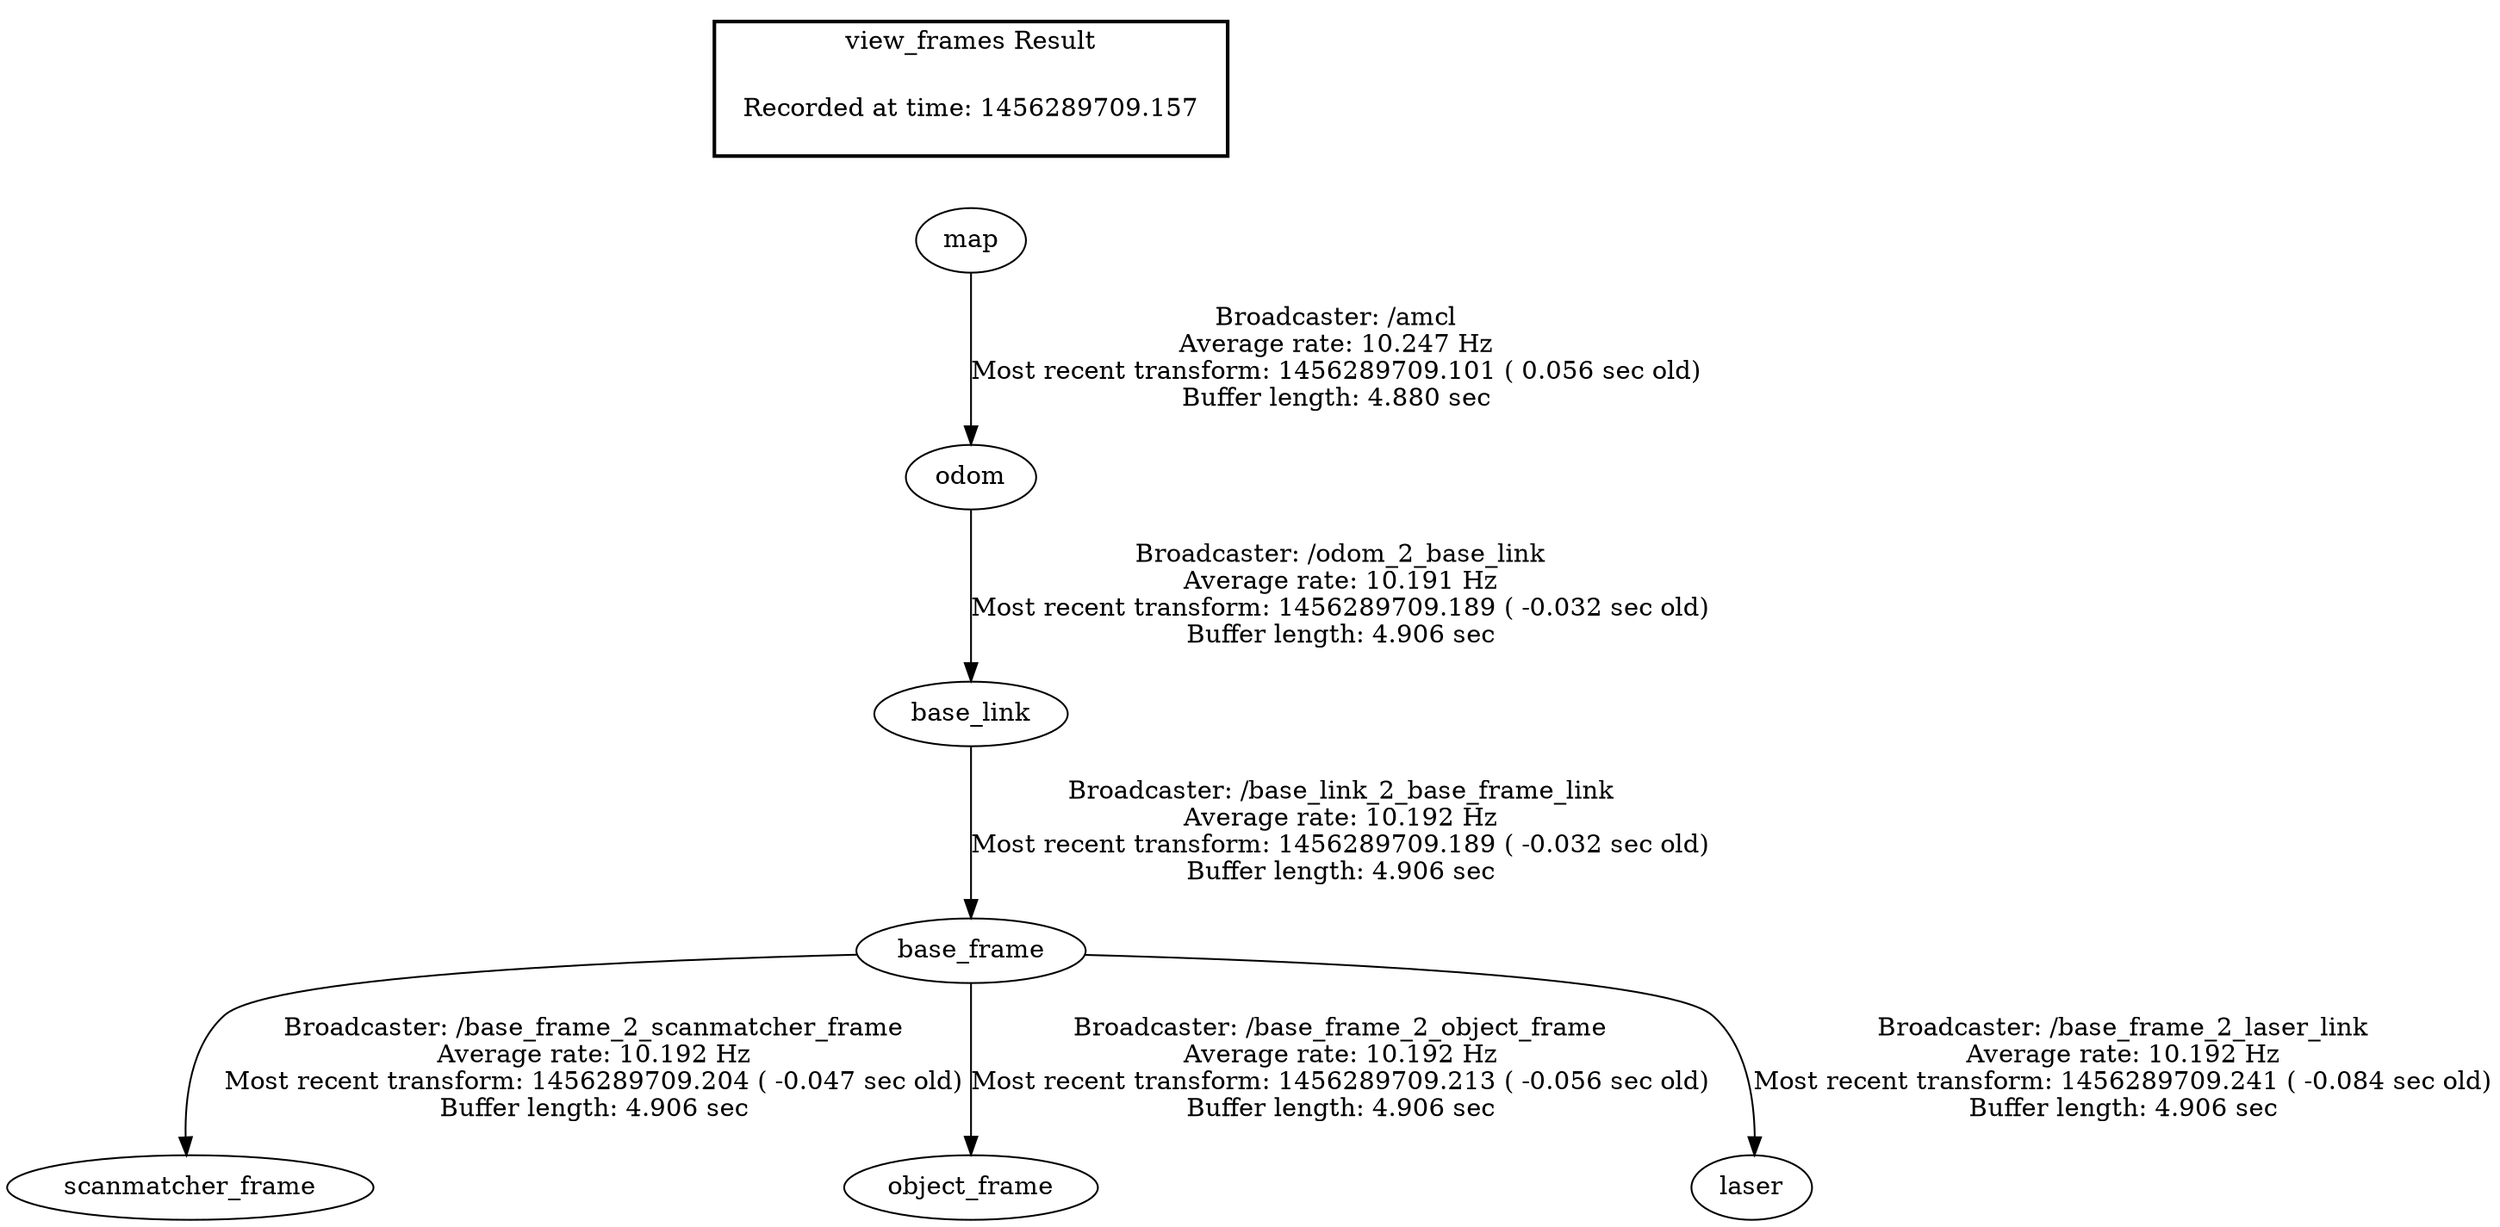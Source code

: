 digraph G {
"odom" -> "base_link"[label="Broadcaster: /odom_2_base_link\nAverage rate: 10.191 Hz\nMost recent transform: 1456289709.189 ( -0.032 sec old)\nBuffer length: 4.906 sec\n"];
"map" -> "odom"[label="Broadcaster: /amcl\nAverage rate: 10.247 Hz\nMost recent transform: 1456289709.101 ( 0.056 sec old)\nBuffer length: 4.880 sec\n"];
"base_link" -> "base_frame"[label="Broadcaster: /base_link_2_base_frame_link\nAverage rate: 10.192 Hz\nMost recent transform: 1456289709.189 ( -0.032 sec old)\nBuffer length: 4.906 sec\n"];
"base_frame" -> "scanmatcher_frame"[label="Broadcaster: /base_frame_2_scanmatcher_frame\nAverage rate: 10.192 Hz\nMost recent transform: 1456289709.204 ( -0.047 sec old)\nBuffer length: 4.906 sec\n"];
"base_frame" -> "object_frame"[label="Broadcaster: /base_frame_2_object_frame\nAverage rate: 10.192 Hz\nMost recent transform: 1456289709.213 ( -0.056 sec old)\nBuffer length: 4.906 sec\n"];
"base_frame" -> "laser"[label="Broadcaster: /base_frame_2_laser_link\nAverage rate: 10.192 Hz\nMost recent transform: 1456289709.241 ( -0.084 sec old)\nBuffer length: 4.906 sec\n"];
edge [style=invis];
 subgraph cluster_legend { style=bold; color=black; label ="view_frames Result";
"Recorded at time: 1456289709.157"[ shape=plaintext ] ;
 }->"map";
}